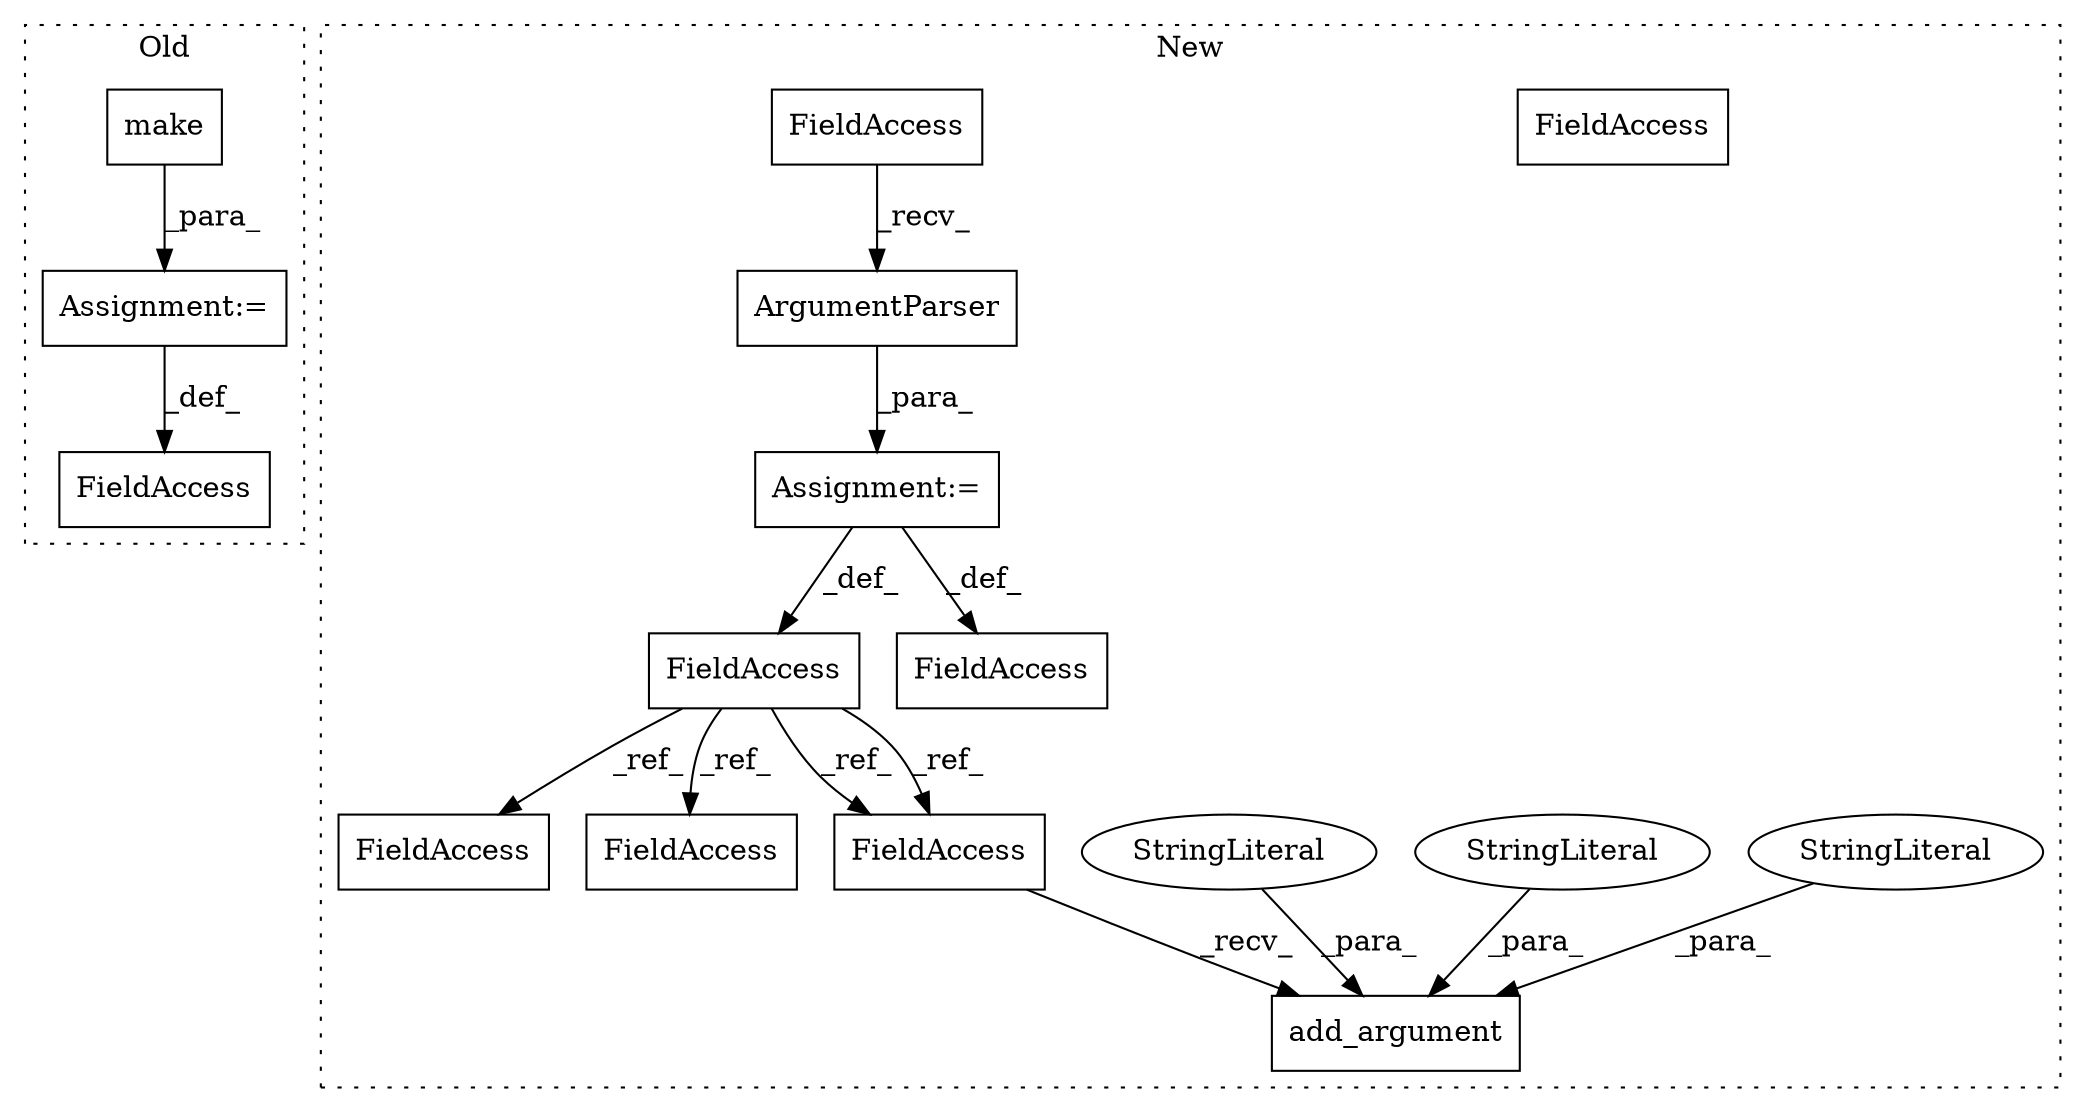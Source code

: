digraph G {
subgraph cluster0 {
1 [label="make" a="32" s="811,820" l="5,1" shape="box"];
7 [label="FieldAccess" a="22" s="803" l="3" shape="box"];
9 [label="Assignment:=" a="7" s="806" l="1" shape="box"];
label = "Old";
style="dotted";
}
subgraph cluster1 {
2 [label="add_argument" a="32" s="590,639" l="13,1" shape="box"];
3 [label="StringLiteral" a="45" s="621" l="12" shape="ellipse"];
4 [label="StringLiteral" a="45" s="603" l="9" shape="ellipse"];
5 [label="StringLiteral" a="45" s="613" l="7" shape="ellipse"];
6 [label="FieldAccess" a="22" s="501" l="6" shape="box"];
8 [label="FieldAccess" a="22" s="583" l="6" shape="box"];
10 [label="ArgumentParser" a="32" s="517,576" l="15,1" shape="box"];
11 [label="FieldAccess" a="22" s="706" l="4" shape="box"];
12 [label="FieldAccess" a="22" s="646" l="6" shape="box"];
13 [label="FieldAccess" a="22" s="711" l="6" shape="box"];
14 [label="FieldAccess" a="22" s="508" l="8" shape="box"];
15 [label="Assignment:=" a="7" s="507" l="1" shape="box"];
16 [label="FieldAccess" a="22" s="583" l="6" shape="box"];
label = "New";
style="dotted";
}
1 -> 9 [label="_para_"];
3 -> 2 [label="_para_"];
4 -> 2 [label="_para_"];
5 -> 2 [label="_para_"];
6 -> 12 [label="_ref_"];
6 -> 13 [label="_ref_"];
6 -> 16 [label="_ref_"];
6 -> 16 [label="_ref_"];
9 -> 7 [label="_def_"];
10 -> 15 [label="_para_"];
14 -> 10 [label="_recv_"];
15 -> 6 [label="_def_"];
15 -> 11 [label="_def_"];
16 -> 2 [label="_recv_"];
}